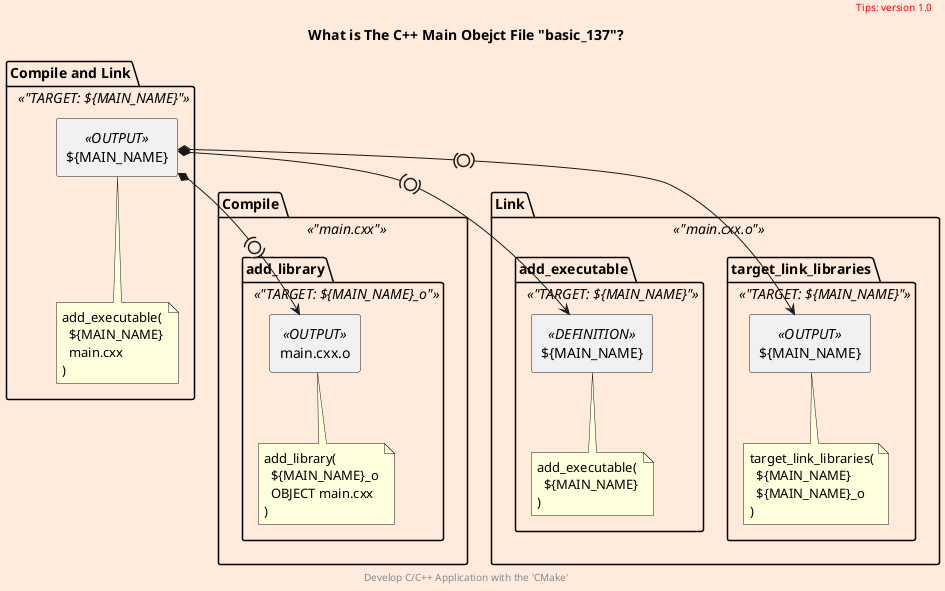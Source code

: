 @startuml what_object_main
scale 800 width
skinparam backgroundColor #FFEBDC
scale 1

skinparam Folder {
  backgroundColor Olive
  borderColor orange
}

'left to right direction
package "Compile and Link" <<"TARGET: ${MAIN_NAME}">> as exe_file {
  rectangle "${MAIN_NAME}" <<OUTPUT>> as exe
  note bottom of exe
    add_executable(
      ${MAIN_NAME}
      main.cxx
    )
  endnote
}
package Compile <<"main.cxx">> as compile {
  package add_library <<"TARGET: ${MAIN_NAME}_o">> as main_o {
    rectangle "main.cxx.o" <<OUTPUT>> as main_cxx_o
    note bottom of main_cxx_o
      add_library(
        ${MAIN_NAME}_o
        OBJECT main.cxx
      )
    endnote
  }
}

package Link <<"main.cxx.o">> as archive {
  package target_link_libraries <<"TARGET: ${MAIN_NAME}">> as target_link_libraries {
    rectangle "${MAIN_NAME}" <<OUTPUT>> as exe_object
    note bottom of exe_object
      target_link_libraries(
        ${MAIN_NAME}
        ${MAIN_NAME}_o
      )
    endnote
  }
  package add_executable <<"TARGET: ${MAIN_NAME}">> as add_executable_define {
    rectangle "${MAIN_NAME}" <<DEFINITION>> as exe_define
    note bottom of exe_define
      add_executable(
        ${MAIN_NAME}
      )
    endnote
  }
}



exe *-(0)-> main_cxx_o
exe *-(0)-> exe_define
exe *-(0)-> exe_object


title
  What is The C++ Main Obejct File "basic_137"?
end title

header
  <font color=red>Tips: version 1.0</font>
endheader

center footer Develop C/C++ Application with the 'CMake'

@enduml